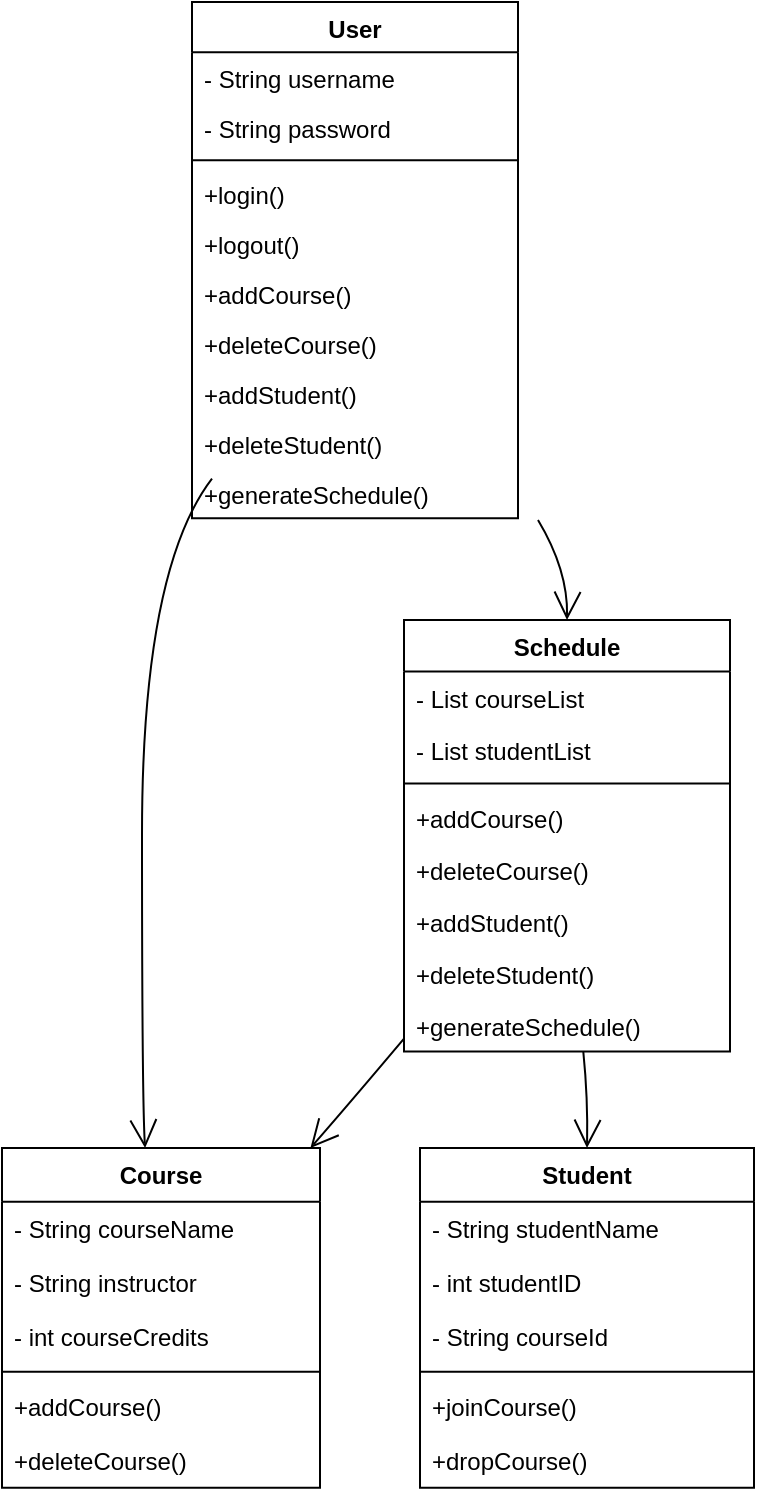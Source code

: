 <mxfile version="24.7.5">
  <diagram name="Page-1" id="1RFUgP0sP6yC1UWzofms">
    <mxGraphModel dx="1298" dy="576" grid="0" gridSize="10" guides="1" tooltips="1" connect="1" arrows="1" fold="1" page="1" pageScale="1" pageWidth="1169" pageHeight="827" math="0" shadow="0">
      <root>
        <mxCell id="0" />
        <mxCell id="1" parent="0" />
        <mxCell id="cUiHXHLR-4HIpQ19n7tu-39" value="User" style="swimlane;fontStyle=1;align=center;verticalAlign=top;childLayout=stackLayout;horizontal=1;startSize=25.1;horizontalStack=0;resizeParent=1;resizeParentMax=0;resizeLast=0;collapsible=0;marginBottom=0;" vertex="1" parent="1">
          <mxGeometry x="463" y="52" width="163" height="258.1" as="geometry" />
        </mxCell>
        <mxCell id="cUiHXHLR-4HIpQ19n7tu-40" value="- String username" style="text;strokeColor=none;fillColor=none;align=left;verticalAlign=top;spacingLeft=4;spacingRight=4;overflow=hidden;rotatable=0;points=[[0,0.5],[1,0.5]];portConstraint=eastwest;" vertex="1" parent="cUiHXHLR-4HIpQ19n7tu-39">
          <mxGeometry y="25.1" width="163" height="25" as="geometry" />
        </mxCell>
        <mxCell id="cUiHXHLR-4HIpQ19n7tu-41" value="- String password" style="text;strokeColor=none;fillColor=none;align=left;verticalAlign=top;spacingLeft=4;spacingRight=4;overflow=hidden;rotatable=0;points=[[0,0.5],[1,0.5]];portConstraint=eastwest;" vertex="1" parent="cUiHXHLR-4HIpQ19n7tu-39">
          <mxGeometry y="50.1" width="163" height="25" as="geometry" />
        </mxCell>
        <mxCell id="cUiHXHLR-4HIpQ19n7tu-42" style="line;strokeWidth=1;fillColor=none;align=left;verticalAlign=middle;spacingTop=-1;spacingLeft=3;spacingRight=3;rotatable=0;labelPosition=right;points=[];portConstraint=eastwest;strokeColor=inherit;" vertex="1" parent="cUiHXHLR-4HIpQ19n7tu-39">
          <mxGeometry y="75.1" width="163" height="8" as="geometry" />
        </mxCell>
        <mxCell id="cUiHXHLR-4HIpQ19n7tu-43" value="+login()" style="text;strokeColor=none;fillColor=none;align=left;verticalAlign=top;spacingLeft=4;spacingRight=4;overflow=hidden;rotatable=0;points=[[0,0.5],[1,0.5]];portConstraint=eastwest;" vertex="1" parent="cUiHXHLR-4HIpQ19n7tu-39">
          <mxGeometry y="83.1" width="163" height="25" as="geometry" />
        </mxCell>
        <mxCell id="cUiHXHLR-4HIpQ19n7tu-44" value="+logout()" style="text;strokeColor=none;fillColor=none;align=left;verticalAlign=top;spacingLeft=4;spacingRight=4;overflow=hidden;rotatable=0;points=[[0,0.5],[1,0.5]];portConstraint=eastwest;" vertex="1" parent="cUiHXHLR-4HIpQ19n7tu-39">
          <mxGeometry y="108.1" width="163" height="25" as="geometry" />
        </mxCell>
        <mxCell id="cUiHXHLR-4HIpQ19n7tu-45" value="+addCourse()" style="text;strokeColor=none;fillColor=none;align=left;verticalAlign=top;spacingLeft=4;spacingRight=4;overflow=hidden;rotatable=0;points=[[0,0.5],[1,0.5]];portConstraint=eastwest;" vertex="1" parent="cUiHXHLR-4HIpQ19n7tu-39">
          <mxGeometry y="133.1" width="163" height="25" as="geometry" />
        </mxCell>
        <mxCell id="cUiHXHLR-4HIpQ19n7tu-46" value="+deleteCourse()" style="text;strokeColor=none;fillColor=none;align=left;verticalAlign=top;spacingLeft=4;spacingRight=4;overflow=hidden;rotatable=0;points=[[0,0.5],[1,0.5]];portConstraint=eastwest;" vertex="1" parent="cUiHXHLR-4HIpQ19n7tu-39">
          <mxGeometry y="158.1" width="163" height="25" as="geometry" />
        </mxCell>
        <mxCell id="cUiHXHLR-4HIpQ19n7tu-47" value="+addStudent()" style="text;strokeColor=none;fillColor=none;align=left;verticalAlign=top;spacingLeft=4;spacingRight=4;overflow=hidden;rotatable=0;points=[[0,0.5],[1,0.5]];portConstraint=eastwest;" vertex="1" parent="cUiHXHLR-4HIpQ19n7tu-39">
          <mxGeometry y="183.1" width="163" height="25" as="geometry" />
        </mxCell>
        <mxCell id="cUiHXHLR-4HIpQ19n7tu-48" value="+deleteStudent()" style="text;strokeColor=none;fillColor=none;align=left;verticalAlign=top;spacingLeft=4;spacingRight=4;overflow=hidden;rotatable=0;points=[[0,0.5],[1,0.5]];portConstraint=eastwest;" vertex="1" parent="cUiHXHLR-4HIpQ19n7tu-39">
          <mxGeometry y="208.1" width="163" height="25" as="geometry" />
        </mxCell>
        <mxCell id="cUiHXHLR-4HIpQ19n7tu-49" value="+generateSchedule()" style="text;strokeColor=none;fillColor=none;align=left;verticalAlign=top;spacingLeft=4;spacingRight=4;overflow=hidden;rotatable=0;points=[[0,0.5],[1,0.5]];portConstraint=eastwest;" vertex="1" parent="cUiHXHLR-4HIpQ19n7tu-39">
          <mxGeometry y="233.1" width="163" height="25" as="geometry" />
        </mxCell>
        <mxCell id="cUiHXHLR-4HIpQ19n7tu-50" value="Course" style="swimlane;fontStyle=1;align=center;verticalAlign=top;childLayout=stackLayout;horizontal=1;startSize=26.9;horizontalStack=0;resizeParent=1;resizeParentMax=0;resizeLast=0;collapsible=0;marginBottom=0;" vertex="1" parent="1">
          <mxGeometry x="368" y="625" width="159" height="169.9" as="geometry" />
        </mxCell>
        <mxCell id="cUiHXHLR-4HIpQ19n7tu-51" value="- String courseName" style="text;strokeColor=none;fillColor=none;align=left;verticalAlign=top;spacingLeft=4;spacingRight=4;overflow=hidden;rotatable=0;points=[[0,0.5],[1,0.5]];portConstraint=eastwest;" vertex="1" parent="cUiHXHLR-4HIpQ19n7tu-50">
          <mxGeometry y="26.9" width="159" height="27" as="geometry" />
        </mxCell>
        <mxCell id="cUiHXHLR-4HIpQ19n7tu-52" value="- String instructor" style="text;strokeColor=none;fillColor=none;align=left;verticalAlign=top;spacingLeft=4;spacingRight=4;overflow=hidden;rotatable=0;points=[[0,0.5],[1,0.5]];portConstraint=eastwest;" vertex="1" parent="cUiHXHLR-4HIpQ19n7tu-50">
          <mxGeometry y="53.9" width="159" height="27" as="geometry" />
        </mxCell>
        <mxCell id="cUiHXHLR-4HIpQ19n7tu-53" value="- int courseCredits" style="text;strokeColor=none;fillColor=none;align=left;verticalAlign=top;spacingLeft=4;spacingRight=4;overflow=hidden;rotatable=0;points=[[0,0.5],[1,0.5]];portConstraint=eastwest;" vertex="1" parent="cUiHXHLR-4HIpQ19n7tu-50">
          <mxGeometry y="80.9" width="159" height="27" as="geometry" />
        </mxCell>
        <mxCell id="cUiHXHLR-4HIpQ19n7tu-54" style="line;strokeWidth=1;fillColor=none;align=left;verticalAlign=middle;spacingTop=-1;spacingLeft=3;spacingRight=3;rotatable=0;labelPosition=right;points=[];portConstraint=eastwest;strokeColor=inherit;" vertex="1" parent="cUiHXHLR-4HIpQ19n7tu-50">
          <mxGeometry y="107.9" width="159" height="8" as="geometry" />
        </mxCell>
        <mxCell id="cUiHXHLR-4HIpQ19n7tu-55" value="+addCourse()" style="text;strokeColor=none;fillColor=none;align=left;verticalAlign=top;spacingLeft=4;spacingRight=4;overflow=hidden;rotatable=0;points=[[0,0.5],[1,0.5]];portConstraint=eastwest;" vertex="1" parent="cUiHXHLR-4HIpQ19n7tu-50">
          <mxGeometry y="115.9" width="159" height="27" as="geometry" />
        </mxCell>
        <mxCell id="cUiHXHLR-4HIpQ19n7tu-56" value="+deleteCourse()" style="text;strokeColor=none;fillColor=none;align=left;verticalAlign=top;spacingLeft=4;spacingRight=4;overflow=hidden;rotatable=0;points=[[0,0.5],[1,0.5]];portConstraint=eastwest;" vertex="1" parent="cUiHXHLR-4HIpQ19n7tu-50">
          <mxGeometry y="142.9" width="159" height="27" as="geometry" />
        </mxCell>
        <mxCell id="cUiHXHLR-4HIpQ19n7tu-57" value="Schedule" style="swimlane;fontStyle=1;align=center;verticalAlign=top;childLayout=stackLayout;horizontal=1;startSize=25.775;horizontalStack=0;resizeParent=1;resizeParentMax=0;resizeLast=0;collapsible=0;marginBottom=0;" vertex="1" parent="1">
          <mxGeometry x="569" y="361" width="163" height="215.775" as="geometry" />
        </mxCell>
        <mxCell id="cUiHXHLR-4HIpQ19n7tu-58" value="- List courseList" style="text;strokeColor=none;fillColor=none;align=left;verticalAlign=top;spacingLeft=4;spacingRight=4;overflow=hidden;rotatable=0;points=[[0,0.5],[1,0.5]];portConstraint=eastwest;" vertex="1" parent="cUiHXHLR-4HIpQ19n7tu-57">
          <mxGeometry y="25.775" width="163" height="26" as="geometry" />
        </mxCell>
        <mxCell id="cUiHXHLR-4HIpQ19n7tu-59" value="- List studentList" style="text;strokeColor=none;fillColor=none;align=left;verticalAlign=top;spacingLeft=4;spacingRight=4;overflow=hidden;rotatable=0;points=[[0,0.5],[1,0.5]];portConstraint=eastwest;" vertex="1" parent="cUiHXHLR-4HIpQ19n7tu-57">
          <mxGeometry y="51.775" width="163" height="26" as="geometry" />
        </mxCell>
        <mxCell id="cUiHXHLR-4HIpQ19n7tu-60" style="line;strokeWidth=1;fillColor=none;align=left;verticalAlign=middle;spacingTop=-1;spacingLeft=3;spacingRight=3;rotatable=0;labelPosition=right;points=[];portConstraint=eastwest;strokeColor=inherit;" vertex="1" parent="cUiHXHLR-4HIpQ19n7tu-57">
          <mxGeometry y="77.775" width="163" height="8" as="geometry" />
        </mxCell>
        <mxCell id="cUiHXHLR-4HIpQ19n7tu-61" value="+addCourse()" style="text;strokeColor=none;fillColor=none;align=left;verticalAlign=top;spacingLeft=4;spacingRight=4;overflow=hidden;rotatable=0;points=[[0,0.5],[1,0.5]];portConstraint=eastwest;" vertex="1" parent="cUiHXHLR-4HIpQ19n7tu-57">
          <mxGeometry y="85.775" width="163" height="26" as="geometry" />
        </mxCell>
        <mxCell id="cUiHXHLR-4HIpQ19n7tu-62" value="+deleteCourse()" style="text;strokeColor=none;fillColor=none;align=left;verticalAlign=top;spacingLeft=4;spacingRight=4;overflow=hidden;rotatable=0;points=[[0,0.5],[1,0.5]];portConstraint=eastwest;" vertex="1" parent="cUiHXHLR-4HIpQ19n7tu-57">
          <mxGeometry y="111.775" width="163" height="26" as="geometry" />
        </mxCell>
        <mxCell id="cUiHXHLR-4HIpQ19n7tu-63" value="+addStudent()" style="text;strokeColor=none;fillColor=none;align=left;verticalAlign=top;spacingLeft=4;spacingRight=4;overflow=hidden;rotatable=0;points=[[0,0.5],[1,0.5]];portConstraint=eastwest;" vertex="1" parent="cUiHXHLR-4HIpQ19n7tu-57">
          <mxGeometry y="137.775" width="163" height="26" as="geometry" />
        </mxCell>
        <mxCell id="cUiHXHLR-4HIpQ19n7tu-64" value="+deleteStudent()" style="text;strokeColor=none;fillColor=none;align=left;verticalAlign=top;spacingLeft=4;spacingRight=4;overflow=hidden;rotatable=0;points=[[0,0.5],[1,0.5]];portConstraint=eastwest;" vertex="1" parent="cUiHXHLR-4HIpQ19n7tu-57">
          <mxGeometry y="163.775" width="163" height="26" as="geometry" />
        </mxCell>
        <mxCell id="cUiHXHLR-4HIpQ19n7tu-65" value="+generateSchedule()" style="text;strokeColor=none;fillColor=none;align=left;verticalAlign=top;spacingLeft=4;spacingRight=4;overflow=hidden;rotatable=0;points=[[0,0.5],[1,0.5]];portConstraint=eastwest;" vertex="1" parent="cUiHXHLR-4HIpQ19n7tu-57">
          <mxGeometry y="189.775" width="163" height="26" as="geometry" />
        </mxCell>
        <mxCell id="cUiHXHLR-4HIpQ19n7tu-66" value="Student" style="swimlane;fontStyle=1;align=center;verticalAlign=top;childLayout=stackLayout;horizontal=1;startSize=26.9;horizontalStack=0;resizeParent=1;resizeParentMax=0;resizeLast=0;collapsible=0;marginBottom=0;" vertex="1" parent="1">
          <mxGeometry x="577" y="625" width="167" height="169.9" as="geometry" />
        </mxCell>
        <mxCell id="cUiHXHLR-4HIpQ19n7tu-67" value="- String studentName" style="text;strokeColor=none;fillColor=none;align=left;verticalAlign=top;spacingLeft=4;spacingRight=4;overflow=hidden;rotatable=0;points=[[0,0.5],[1,0.5]];portConstraint=eastwest;" vertex="1" parent="cUiHXHLR-4HIpQ19n7tu-66">
          <mxGeometry y="26.9" width="167" height="27" as="geometry" />
        </mxCell>
        <mxCell id="cUiHXHLR-4HIpQ19n7tu-68" value="- int studentID" style="text;strokeColor=none;fillColor=none;align=left;verticalAlign=top;spacingLeft=4;spacingRight=4;overflow=hidden;rotatable=0;points=[[0,0.5],[1,0.5]];portConstraint=eastwest;" vertex="1" parent="cUiHXHLR-4HIpQ19n7tu-66">
          <mxGeometry y="53.9" width="167" height="27" as="geometry" />
        </mxCell>
        <mxCell id="cUiHXHLR-4HIpQ19n7tu-69" value="- String courseId" style="text;strokeColor=none;fillColor=none;align=left;verticalAlign=top;spacingLeft=4;spacingRight=4;overflow=hidden;rotatable=0;points=[[0,0.5],[1,0.5]];portConstraint=eastwest;" vertex="1" parent="cUiHXHLR-4HIpQ19n7tu-66">
          <mxGeometry y="80.9" width="167" height="27" as="geometry" />
        </mxCell>
        <mxCell id="cUiHXHLR-4HIpQ19n7tu-70" style="line;strokeWidth=1;fillColor=none;align=left;verticalAlign=middle;spacingTop=-1;spacingLeft=3;spacingRight=3;rotatable=0;labelPosition=right;points=[];portConstraint=eastwest;strokeColor=inherit;" vertex="1" parent="cUiHXHLR-4HIpQ19n7tu-66">
          <mxGeometry y="107.9" width="167" height="8" as="geometry" />
        </mxCell>
        <mxCell id="cUiHXHLR-4HIpQ19n7tu-71" value="+joinCourse()" style="text;strokeColor=none;fillColor=none;align=left;verticalAlign=top;spacingLeft=4;spacingRight=4;overflow=hidden;rotatable=0;points=[[0,0.5],[1,0.5]];portConstraint=eastwest;" vertex="1" parent="cUiHXHLR-4HIpQ19n7tu-66">
          <mxGeometry y="115.9" width="167" height="27" as="geometry" />
        </mxCell>
        <mxCell id="cUiHXHLR-4HIpQ19n7tu-72" value="+dropCourse()" style="text;strokeColor=none;fillColor=none;align=left;verticalAlign=top;spacingLeft=4;spacingRight=4;overflow=hidden;rotatable=0;points=[[0,0.5],[1,0.5]];portConstraint=eastwest;" vertex="1" parent="cUiHXHLR-4HIpQ19n7tu-66">
          <mxGeometry y="142.9" width="167" height="27" as="geometry" />
        </mxCell>
        <mxCell id="cUiHXHLR-4HIpQ19n7tu-73" value="" style="curved=1;startArrow=none;endArrow=open;endSize=12;exitX=0;exitY=0.92;entryX=0.45;entryY=0;" edge="1" parent="1" target="cUiHXHLR-4HIpQ19n7tu-50">
          <mxGeometry relative="1" as="geometry">
            <Array as="points">
              <mxPoint x="438" y="336" />
              <mxPoint x="438" y="600" />
            </Array>
            <mxPoint x="473" y="290.28" as="sourcePoint" />
          </mxGeometry>
        </mxCell>
        <mxCell id="cUiHXHLR-4HIpQ19n7tu-74" value="" style="curved=1;startArrow=none;endArrow=open;endSize=12;exitX=1;exitY=1;entryX=0.5;entryY=0;" edge="1" parent="1" target="cUiHXHLR-4HIpQ19n7tu-57">
          <mxGeometry relative="1" as="geometry">
            <Array as="points">
              <mxPoint x="651" y="336" />
            </Array>
            <mxPoint x="636.0" y="311" as="sourcePoint" />
          </mxGeometry>
        </mxCell>
        <mxCell id="cUiHXHLR-4HIpQ19n7tu-75" value="" style="curved=1;startArrow=none;endArrow=open;endSize=12;exitX=0;exitY=0.97;entryX=0.97;entryY=0;" edge="1" parent="1" source="cUiHXHLR-4HIpQ19n7tu-57" target="cUiHXHLR-4HIpQ19n7tu-50">
          <mxGeometry relative="1" as="geometry">
            <Array as="points">
              <mxPoint x="544" y="600" />
            </Array>
          </mxGeometry>
        </mxCell>
        <mxCell id="cUiHXHLR-4HIpQ19n7tu-76" value="" style="curved=1;startArrow=none;endArrow=open;endSize=12;exitX=0.55;exitY=1;entryX=0.5;entryY=0;" edge="1" parent="1" source="cUiHXHLR-4HIpQ19n7tu-57" target="cUiHXHLR-4HIpQ19n7tu-66">
          <mxGeometry relative="1" as="geometry">
            <Array as="points">
              <mxPoint x="661" y="600" />
            </Array>
          </mxGeometry>
        </mxCell>
      </root>
    </mxGraphModel>
  </diagram>
</mxfile>
